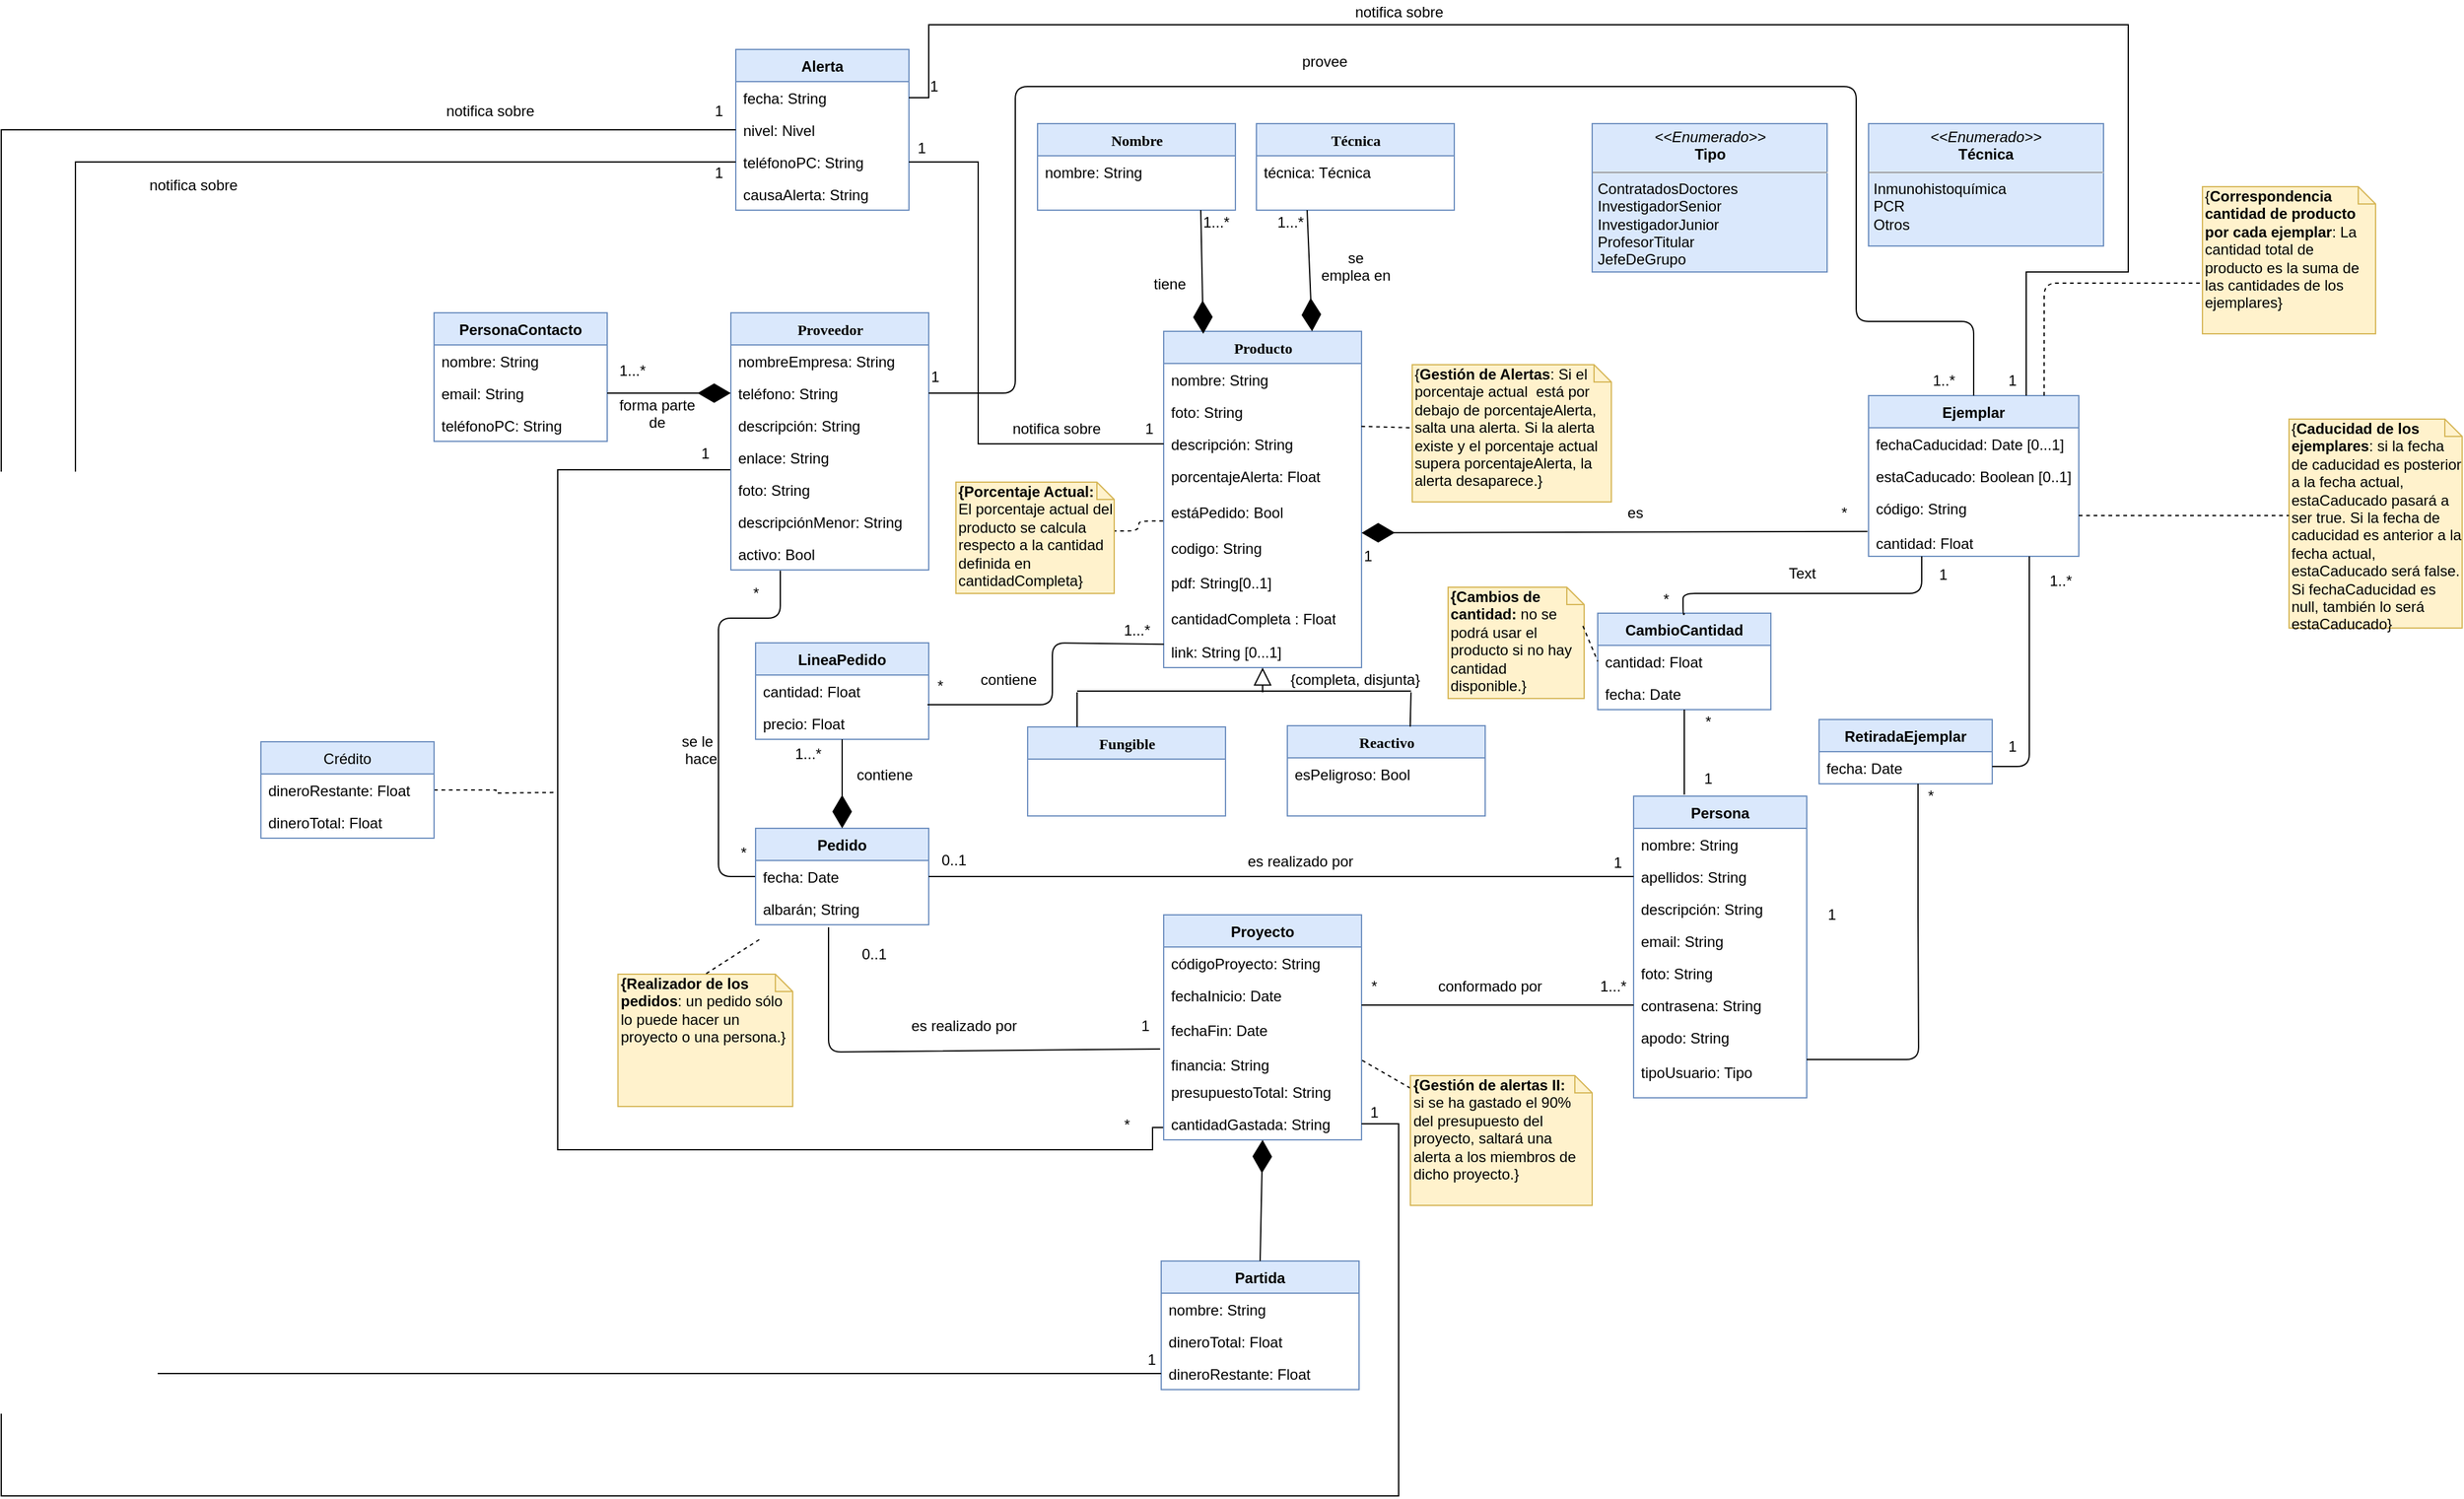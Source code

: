 <mxfile version="13.10.6" type="github">
  <diagram name="Page-1" id="9f46799a-70d6-7492-0946-bef42562c5a5">
    <mxGraphModel dx="1890" dy="1340" grid="1" gridSize="10" guides="1" tooltips="1" connect="1" arrows="1" fold="1" page="1" pageScale="1" pageWidth="1100" pageHeight="850" background="#ffffff" math="0" shadow="0">
      <root>
        <mxCell id="0" />
        <mxCell id="1" parent="0" />
        <mxCell id="BTJe7CmG84SI5QXbbMkq-13" style="edgeStyle=orthogonalEdgeStyle;rounded=0;orthogonalLoop=1;jettySize=auto;html=1;endArrow=none;endFill=0;" parent="1" source="78961159f06e98e8-17" edge="1">
          <mxGeometry relative="1" as="geometry">
            <mxPoint x="440" y="742" as="targetPoint" />
            <Array as="points">
              <mxPoint x="100" y="210" />
              <mxPoint x="-50" y="210" />
              <mxPoint x="-50" y="760" />
              <mxPoint x="431" y="760" />
              <mxPoint x="431" y="742" />
            </Array>
          </mxGeometry>
        </mxCell>
        <mxCell id="78961159f06e98e8-17" value="Proveedor" style="swimlane;html=1;fontStyle=1;align=center;verticalAlign=top;childLayout=stackLayout;horizontal=1;startSize=26;horizontalStack=0;resizeParent=1;resizeLast=0;collapsible=1;marginBottom=0;swimlaneFillColor=#ffffff;rounded=0;shadow=0;comic=0;labelBackgroundColor=none;strokeWidth=1;fillColor=#dae8fc;fontFamily=Verdana;fontSize=12;strokeColor=#6c8ebf;" parent="1" vertex="1">
          <mxGeometry x="90" y="83" width="160" height="208" as="geometry" />
        </mxCell>
        <mxCell id="78961159f06e98e8-23" value="nombreEmpresa: String" style="text;html=1;strokeColor=none;fillColor=none;align=left;verticalAlign=top;spacingLeft=4;spacingRight=4;whiteSpace=wrap;overflow=hidden;rotatable=0;points=[[0,0.5],[1,0.5]];portConstraint=eastwest;" parent="78961159f06e98e8-17" vertex="1">
          <mxGeometry y="26" width="160" height="26" as="geometry" />
        </mxCell>
        <mxCell id="78961159f06e98e8-25" value="teléfono: String" style="text;html=1;strokeColor=none;fillColor=none;align=left;verticalAlign=top;spacingLeft=4;spacingRight=4;whiteSpace=wrap;overflow=hidden;rotatable=0;points=[[0,0.5],[1,0.5]];portConstraint=eastwest;" parent="78961159f06e98e8-17" vertex="1">
          <mxGeometry y="52" width="160" height="26" as="geometry" />
        </mxCell>
        <mxCell id="r7NSo660DWYYpWv_fhQG-6" value="" style="endArrow=none;html=1;exitX=0;exitY=0.5;exitDx=0;exitDy=0;" parent="78961159f06e98e8-17" source="voBgQ674vo8iccF6pzB_-29" edge="1">
          <mxGeometry width="50" height="50" relative="1" as="geometry">
            <mxPoint x="-10" y="157" as="sourcePoint" />
            <mxPoint x="40" y="227" as="targetPoint" />
            <Array as="points">
              <mxPoint x="-10" y="456" />
              <mxPoint x="-10" y="247" />
              <mxPoint x="40" y="247" />
              <mxPoint x="40" y="217" />
              <mxPoint x="40" y="207" />
            </Array>
          </mxGeometry>
        </mxCell>
        <mxCell id="jdEmFye44WTgldqVBubo-17" value="descripción: String" style="text;html=1;strokeColor=none;fillColor=none;align=left;verticalAlign=top;spacingLeft=4;spacingRight=4;whiteSpace=wrap;overflow=hidden;rotatable=0;points=[[0,0.5],[1,0.5]];portConstraint=eastwest;" parent="78961159f06e98e8-17" vertex="1">
          <mxGeometry y="78" width="160" height="26" as="geometry" />
        </mxCell>
        <mxCell id="jdEmFye44WTgldqVBubo-20" value="enlace: String" style="text;html=1;strokeColor=none;fillColor=none;align=left;verticalAlign=top;spacingLeft=4;spacingRight=4;whiteSpace=wrap;overflow=hidden;rotatable=0;points=[[0,0.5],[1,0.5]];portConstraint=eastwest;" parent="78961159f06e98e8-17" vertex="1">
          <mxGeometry y="104" width="160" height="26" as="geometry" />
        </mxCell>
        <mxCell id="jdEmFye44WTgldqVBubo-21" value="foto: String" style="text;html=1;strokeColor=none;fillColor=none;align=left;verticalAlign=top;spacingLeft=4;spacingRight=4;whiteSpace=wrap;overflow=hidden;rotatable=0;points=[[0,0.5],[1,0.5]];portConstraint=eastwest;" parent="78961159f06e98e8-17" vertex="1">
          <mxGeometry y="130" width="160" height="26" as="geometry" />
        </mxCell>
        <mxCell id="jdEmFye44WTgldqVBubo-22" value="descripciónMenor: String" style="text;html=1;strokeColor=none;fillColor=none;align=left;verticalAlign=top;spacingLeft=4;spacingRight=4;whiteSpace=wrap;overflow=hidden;rotatable=0;points=[[0,0.5],[1,0.5]];portConstraint=eastwest;" parent="78961159f06e98e8-17" vertex="1">
          <mxGeometry y="156" width="160" height="26" as="geometry" />
        </mxCell>
        <mxCell id="jdEmFye44WTgldqVBubo-19" value="activo: Bool" style="text;html=1;strokeColor=none;fillColor=none;align=left;verticalAlign=top;spacingLeft=4;spacingRight=4;whiteSpace=wrap;overflow=hidden;rotatable=0;points=[[0,0.5],[1,0.5]];portConstraint=eastwest;" parent="78961159f06e98e8-17" vertex="1">
          <mxGeometry y="182" width="160" height="26" as="geometry" />
        </mxCell>
        <mxCell id="78961159f06e98e8-30" value="Producto" style="swimlane;html=1;fontStyle=1;align=center;verticalAlign=top;childLayout=stackLayout;horizontal=1;startSize=26;horizontalStack=0;resizeParent=1;resizeLast=0;collapsible=1;marginBottom=0;swimlaneFillColor=#ffffff;rounded=0;shadow=0;comic=0;labelBackgroundColor=none;strokeWidth=1;fillColor=#dae8fc;fontFamily=Verdana;fontSize=12;strokeColor=#6c8ebf;" parent="1" vertex="1">
          <mxGeometry x="440" y="98" width="160" height="272" as="geometry" />
        </mxCell>
        <mxCell id="jdEmFye44WTgldqVBubo-9" value="nombre: String" style="text;html=1;strokeColor=none;fillColor=none;align=left;verticalAlign=top;spacingLeft=4;spacingRight=4;whiteSpace=wrap;overflow=hidden;rotatable=0;points=[[0,0.5],[1,0.5]];portConstraint=eastwest;" parent="78961159f06e98e8-30" vertex="1">
          <mxGeometry y="26" width="160" height="26" as="geometry" />
        </mxCell>
        <mxCell id="78961159f06e98e8-31" value="foto: String" style="text;html=1;strokeColor=none;fillColor=none;align=left;verticalAlign=top;spacingLeft=4;spacingRight=4;whiteSpace=wrap;overflow=hidden;rotatable=0;points=[[0,0.5],[1,0.5]];portConstraint=eastwest;" parent="78961159f06e98e8-30" vertex="1">
          <mxGeometry y="52" width="160" height="26" as="geometry" />
        </mxCell>
        <mxCell id="1e00YGgt8PNQMWwKamDE-57" value="" style="endArrow=none;dashed=1;html=1;exitX=0.999;exitY=-0.044;exitDx=0;exitDy=0;exitPerimeter=0;" parent="78961159f06e98e8-30" source="jdEmFye44WTgldqVBubo-10" edge="1">
          <mxGeometry width="50" height="50" relative="1" as="geometry">
            <mxPoint x="150" y="128" as="sourcePoint" />
            <mxPoint x="200" y="78" as="targetPoint" />
          </mxGeometry>
        </mxCell>
        <mxCell id="jdEmFye44WTgldqVBubo-10" value="descripción: String&lt;br&gt;" style="text;html=1;strokeColor=none;fillColor=none;align=left;verticalAlign=top;spacingLeft=4;spacingRight=4;whiteSpace=wrap;overflow=hidden;rotatable=0;points=[[0,0.5],[1,0.5]];portConstraint=eastwest;" parent="78961159f06e98e8-30" vertex="1">
          <mxGeometry y="78" width="160" height="26" as="geometry" />
        </mxCell>
        <mxCell id="78961159f06e98e8-33" value="porcentajeAlerta: Float&lt;br&gt;&lt;br&gt;estáPedido: Bool&lt;br&gt;&lt;br&gt;codigo: String&lt;br&gt;&lt;br&gt;pdf: String[0..1]&lt;br&gt;&lt;br&gt;cantidadCompleta : Float" style="text;html=1;strokeColor=none;fillColor=none;align=left;verticalAlign=top;spacingLeft=4;spacingRight=4;whiteSpace=wrap;overflow=hidden;rotatable=0;points=[[0,0.5],[1,0.5]];portConstraint=eastwest;" parent="78961159f06e98e8-30" vertex="1">
          <mxGeometry y="104" width="160" height="142" as="geometry" />
        </mxCell>
        <mxCell id="jdEmFye44WTgldqVBubo-11" value="link: String [0...1]" style="text;html=1;strokeColor=none;fillColor=none;align=left;verticalAlign=top;spacingLeft=4;spacingRight=4;whiteSpace=wrap;overflow=hidden;rotatable=0;points=[[0,0.5],[1,0.5]];portConstraint=eastwest;" parent="78961159f06e98e8-30" vertex="1">
          <mxGeometry y="246" width="160" height="26" as="geometry" />
        </mxCell>
        <mxCell id="78961159f06e98e8-95" value="Nombre" style="swimlane;html=1;fontStyle=1;align=center;verticalAlign=top;childLayout=stackLayout;horizontal=1;startSize=26;horizontalStack=0;resizeParent=1;resizeLast=0;collapsible=1;marginBottom=0;swimlaneFillColor=#ffffff;rounded=0;shadow=0;comic=0;labelBackgroundColor=none;strokeWidth=1;fillColor=#dae8fc;fontFamily=Verdana;fontSize=12;strokeColor=#6c8ebf;" parent="1" vertex="1">
          <mxGeometry x="338" y="-70" width="160" height="70" as="geometry" />
        </mxCell>
        <mxCell id="78961159f06e98e8-96" value="nombre: String" style="text;html=1;strokeColor=none;fillColor=none;align=left;verticalAlign=top;spacingLeft=4;spacingRight=4;whiteSpace=wrap;overflow=hidden;rotatable=0;points=[[0,0.5],[1,0.5]];portConstraint=eastwest;" parent="78961159f06e98e8-95" vertex="1">
          <mxGeometry y="26" width="160" height="26" as="geometry" />
        </mxCell>
        <mxCell id="voBgQ674vo8iccF6pzB_-3" value="Técnica" style="swimlane;html=1;fontStyle=1;align=center;verticalAlign=top;childLayout=stackLayout;horizontal=1;startSize=26;horizontalStack=0;resizeParent=1;resizeLast=0;collapsible=1;marginBottom=0;swimlaneFillColor=#ffffff;rounded=0;shadow=0;comic=0;labelBackgroundColor=none;strokeWidth=1;fillColor=#dae8fc;fontFamily=Verdana;fontSize=12;strokeColor=#6c8ebf;" parent="1" vertex="1">
          <mxGeometry x="515" y="-70" width="160" height="70" as="geometry" />
        </mxCell>
        <mxCell id="voBgQ674vo8iccF6pzB_-4" value="técnica: Técnica" style="text;html=1;strokeColor=none;fillColor=none;align=left;verticalAlign=top;spacingLeft=4;spacingRight=4;whiteSpace=wrap;overflow=hidden;rotatable=0;points=[[0,0.5],[1,0.5]];portConstraint=eastwest;" parent="voBgQ674vo8iccF6pzB_-3" vertex="1">
          <mxGeometry y="26" width="160" height="26" as="geometry" />
        </mxCell>
        <mxCell id="voBgQ674vo8iccF6pzB_-9" value="Fungible" style="swimlane;html=1;fontStyle=1;align=center;verticalAlign=top;childLayout=stackLayout;horizontal=1;startSize=26;horizontalStack=0;resizeParent=1;resizeLast=0;collapsible=1;marginBottom=0;swimlaneFillColor=#ffffff;rounded=0;shadow=0;comic=0;labelBackgroundColor=none;strokeWidth=1;fillColor=#dae8fc;fontFamily=Verdana;fontSize=12;strokeColor=#6c8ebf;" parent="1" vertex="1">
          <mxGeometry x="330" y="418" width="160" height="72" as="geometry" />
        </mxCell>
        <mxCell id="voBgQ674vo8iccF6pzB_-14" value="Reactivo" style="swimlane;html=1;fontStyle=1;align=center;verticalAlign=top;childLayout=stackLayout;horizontal=1;startSize=26;horizontalStack=0;resizeParent=1;resizeLast=0;collapsible=1;marginBottom=0;swimlaneFillColor=#ffffff;rounded=0;shadow=0;comic=0;labelBackgroundColor=none;strokeWidth=1;fillColor=#dae8fc;fontFamily=Verdana;fontSize=12;strokeColor=#6c8ebf;" parent="1" vertex="1">
          <mxGeometry x="540" y="417" width="160" height="73" as="geometry" />
        </mxCell>
        <mxCell id="voBgQ674vo8iccF6pzB_-15" value="esPeligroso: Bool" style="text;html=1;strokeColor=none;fillColor=none;align=left;verticalAlign=top;spacingLeft=4;spacingRight=4;whiteSpace=wrap;overflow=hidden;rotatable=0;points=[[0,0.5],[1,0.5]];portConstraint=eastwest;" parent="voBgQ674vo8iccF6pzB_-14" vertex="1">
          <mxGeometry y="26" width="160" height="26" as="geometry" />
        </mxCell>
        <mxCell id="voBgQ674vo8iccF6pzB_-25" value="{completa, disjunta}" style="text;html=1;strokeColor=none;fillColor=none;align=center;verticalAlign=middle;whiteSpace=wrap;rounded=0;" parent="1" vertex="1">
          <mxGeometry x="540" y="370" width="110" height="20" as="geometry" />
        </mxCell>
        <mxCell id="voBgQ674vo8iccF6pzB_-28" value="Pedido" style="swimlane;fontStyle=1;childLayout=stackLayout;horizontal=1;startSize=26;fillColor=#dae8fc;horizontalStack=0;resizeParent=1;resizeParentMax=0;resizeLast=0;collapsible=1;marginBottom=0;strokeColor=#6c8ebf;" parent="1" vertex="1">
          <mxGeometry x="110" y="500" width="140" height="78" as="geometry" />
        </mxCell>
        <mxCell id="voBgQ674vo8iccF6pzB_-29" value="fecha: Date" style="text;align=left;verticalAlign=top;spacingLeft=4;spacingRight=4;overflow=hidden;rotatable=0;points=[[0,0.5],[1,0.5]];portConstraint=eastwest;" parent="voBgQ674vo8iccF6pzB_-28" vertex="1">
          <mxGeometry y="26" width="140" height="26" as="geometry" />
        </mxCell>
        <mxCell id="BTJe7CmG84SI5QXbbMkq-24" value="albarán; String" style="text;strokeColor=none;fillColor=none;align=left;verticalAlign=top;spacingLeft=4;spacingRight=4;overflow=hidden;rotatable=0;points=[[0,0.5],[1,0.5]];portConstraint=eastwest;" parent="voBgQ674vo8iccF6pzB_-28" vertex="1">
          <mxGeometry y="52" width="140" height="26" as="geometry" />
        </mxCell>
        <mxCell id="voBgQ674vo8iccF6pzB_-35" value="Proyecto" style="swimlane;fontStyle=1;childLayout=stackLayout;horizontal=1;startSize=26;fillColor=#dae8fc;horizontalStack=0;resizeParent=1;resizeParentMax=0;resizeLast=0;collapsible=1;marginBottom=0;strokeColor=#6c8ebf;" parent="1" vertex="1">
          <mxGeometry x="440" y="570" width="160" height="182" as="geometry">
            <mxRectangle x="440" y="570" width="80" height="26" as="alternateBounds" />
          </mxGeometry>
        </mxCell>
        <mxCell id="voBgQ674vo8iccF6pzB_-36" value="códigoProyecto: String" style="text;align=left;verticalAlign=top;spacingLeft=4;spacingRight=4;overflow=hidden;rotatable=0;points=[[0,0.5],[1,0.5]];portConstraint=eastwest;" parent="voBgQ674vo8iccF6pzB_-35" vertex="1">
          <mxGeometry y="26" width="160" height="26" as="geometry" />
        </mxCell>
        <mxCell id="voBgQ674vo8iccF6pzB_-96" value="fechaInicio: Date&#xa;&#xa;fechaFin: Date&#xa;&#xa;financia: String" style="text;strokeColor=none;fillColor=none;align=left;verticalAlign=top;spacingLeft=4;spacingRight=4;overflow=hidden;rotatable=0;points=[[0,0.5],[1,0.5]];portConstraint=eastwest;" parent="voBgQ674vo8iccF6pzB_-35" vertex="1">
          <mxGeometry y="52" width="160" height="78" as="geometry" />
        </mxCell>
        <mxCell id="jdEmFye44WTgldqVBubo-6" value="presupuestoTotal: String" style="text;align=left;verticalAlign=top;spacingLeft=4;spacingRight=4;overflow=hidden;rotatable=0;points=[[0,0.5],[1,0.5]];portConstraint=eastwest;" parent="voBgQ674vo8iccF6pzB_-35" vertex="1">
          <mxGeometry y="130" width="160" height="26" as="geometry" />
        </mxCell>
        <mxCell id="jdEmFye44WTgldqVBubo-8" value="cantidadGastada: String" style="text;align=left;verticalAlign=top;spacingLeft=4;spacingRight=4;overflow=hidden;rotatable=0;points=[[0,0.5],[1,0.5]];portConstraint=eastwest;" parent="voBgQ674vo8iccF6pzB_-35" vertex="1">
          <mxGeometry y="156" width="160" height="26" as="geometry" />
        </mxCell>
        <mxCell id="voBgQ674vo8iccF6pzB_-42" value="LineaPedido" style="swimlane;fontStyle=1;childLayout=stackLayout;horizontal=1;startSize=26;fillColor=#dae8fc;horizontalStack=0;resizeParent=1;resizeParentMax=0;resizeLast=0;collapsible=1;marginBottom=0;strokeColor=#6c8ebf;" parent="1" vertex="1">
          <mxGeometry x="110" y="350" width="140" height="78" as="geometry" />
        </mxCell>
        <mxCell id="voBgQ674vo8iccF6pzB_-43" value="cantidad: Float" style="text;align=left;verticalAlign=top;spacingLeft=4;spacingRight=4;overflow=hidden;rotatable=0;points=[[0,0.5],[1,0.5]];portConstraint=eastwest;" parent="voBgQ674vo8iccF6pzB_-42" vertex="1">
          <mxGeometry y="26" width="140" height="26" as="geometry" />
        </mxCell>
        <mxCell id="voBgQ674vo8iccF6pzB_-44" value="precio: Float" style="text;strokeColor=none;fillColor=none;align=left;verticalAlign=top;spacingLeft=4;spacingRight=4;overflow=hidden;rotatable=0;points=[[0,0.5],[1,0.5]];portConstraint=eastwest;" parent="voBgQ674vo8iccF6pzB_-42" vertex="1">
          <mxGeometry y="52" width="140" height="26" as="geometry" />
        </mxCell>
        <mxCell id="voBgQ674vo8iccF6pzB_-55" value="Persona" style="swimlane;fontStyle=1;childLayout=stackLayout;horizontal=1;startSize=26;fillColor=#dae8fc;horizontalStack=0;resizeParent=1;resizeParentMax=0;resizeLast=0;collapsible=1;marginBottom=0;strokeColor=#6c8ebf;" parent="1" vertex="1">
          <mxGeometry x="820" y="474" width="140" height="244" as="geometry" />
        </mxCell>
        <mxCell id="voBgQ674vo8iccF6pzB_-56" value="nombre: String" style="text;strokeColor=none;fillColor=none;align=left;verticalAlign=top;spacingLeft=4;spacingRight=4;overflow=hidden;rotatable=0;points=[[0,0.5],[1,0.5]];portConstraint=eastwest;" parent="voBgQ674vo8iccF6pzB_-55" vertex="1">
          <mxGeometry y="26" width="140" height="26" as="geometry" />
        </mxCell>
        <mxCell id="voBgQ674vo8iccF6pzB_-57" value="apellidos: String" style="text;strokeColor=none;fillColor=none;align=left;verticalAlign=top;spacingLeft=4;spacingRight=4;overflow=hidden;rotatable=0;points=[[0,0.5],[1,0.5]];portConstraint=eastwest;" parent="voBgQ674vo8iccF6pzB_-55" vertex="1">
          <mxGeometry y="52" width="140" height="26" as="geometry" />
        </mxCell>
        <mxCell id="jdEmFye44WTgldqVBubo-1" value="descripción: String" style="text;strokeColor=none;fillColor=none;align=left;verticalAlign=top;spacingLeft=4;spacingRight=4;overflow=hidden;rotatable=0;points=[[0,0.5],[1,0.5]];portConstraint=eastwest;" parent="voBgQ674vo8iccF6pzB_-55" vertex="1">
          <mxGeometry y="78" width="140" height="26" as="geometry" />
        </mxCell>
        <mxCell id="jdEmFye44WTgldqVBubo-2" value="email: String" style="text;strokeColor=none;fillColor=none;align=left;verticalAlign=top;spacingLeft=4;spacingRight=4;overflow=hidden;rotatable=0;points=[[0,0.5],[1,0.5]];portConstraint=eastwest;" parent="voBgQ674vo8iccF6pzB_-55" vertex="1">
          <mxGeometry y="104" width="140" height="26" as="geometry" />
        </mxCell>
        <mxCell id="jdEmFye44WTgldqVBubo-3" value="foto: String" style="text;strokeColor=none;fillColor=none;align=left;verticalAlign=top;spacingLeft=4;spacingRight=4;overflow=hidden;rotatable=0;points=[[0,0.5],[1,0.5]];portConstraint=eastwest;" parent="voBgQ674vo8iccF6pzB_-55" vertex="1">
          <mxGeometry y="130" width="140" height="26" as="geometry" />
        </mxCell>
        <mxCell id="jdEmFye44WTgldqVBubo-5" value="contrasena: String" style="text;strokeColor=none;fillColor=none;align=left;verticalAlign=top;spacingLeft=4;spacingRight=4;overflow=hidden;rotatable=0;points=[[0,0.5],[1,0.5]];portConstraint=eastwest;" parent="voBgQ674vo8iccF6pzB_-55" vertex="1">
          <mxGeometry y="156" width="140" height="26" as="geometry" />
        </mxCell>
        <mxCell id="voBgQ674vo8iccF6pzB_-58" value="apodo: String&#xa;&#xa;tipoUsuario: Tipo" style="text;strokeColor=none;fillColor=none;align=left;verticalAlign=top;spacingLeft=4;spacingRight=4;overflow=hidden;rotatable=0;points=[[0,0.5],[1,0.5]];portConstraint=eastwest;" parent="voBgQ674vo8iccF6pzB_-55" vertex="1">
          <mxGeometry y="182" width="140" height="62" as="geometry" />
        </mxCell>
        <mxCell id="voBgQ674vo8iccF6pzB_-69" value="" style="endArrow=none;html=1;edgeStyle=orthogonalEdgeStyle;exitX=1;exitY=0.5;exitDx=0;exitDy=0;entryX=0;entryY=0.5;entryDx=0;entryDy=0;" parent="1" source="voBgQ674vo8iccF6pzB_-29" target="voBgQ674vo8iccF6pzB_-57" edge="1">
          <mxGeometry relative="1" as="geometry">
            <mxPoint x="260" y="540" as="sourcePoint" />
            <mxPoint x="420" y="540" as="targetPoint" />
          </mxGeometry>
        </mxCell>
        <mxCell id="voBgQ674vo8iccF6pzB_-76" value="CambioCantidad" style="swimlane;fontStyle=1;childLayout=stackLayout;horizontal=1;startSize=26;fillColor=#dae8fc;horizontalStack=0;resizeParent=1;resizeParentMax=0;resizeLast=0;collapsible=1;marginBottom=0;strokeColor=#6c8ebf;" parent="1" vertex="1">
          <mxGeometry x="791" y="326" width="140" height="78" as="geometry" />
        </mxCell>
        <mxCell id="voBgQ674vo8iccF6pzB_-78" value="cantidad: Float" style="text;strokeColor=none;fillColor=none;align=left;verticalAlign=top;spacingLeft=4;spacingRight=4;overflow=hidden;rotatable=0;points=[[0,0.5],[1,0.5]];portConstraint=eastwest;" parent="voBgQ674vo8iccF6pzB_-76" vertex="1">
          <mxGeometry y="26" width="140" height="26" as="geometry" />
        </mxCell>
        <mxCell id="voBgQ674vo8iccF6pzB_-77" value="fecha: Date" style="text;strokeColor=none;fillColor=none;align=left;verticalAlign=top;spacingLeft=4;spacingRight=4;overflow=hidden;rotatable=0;points=[[0,0.5],[1,0.5]];portConstraint=eastwest;" parent="voBgQ674vo8iccF6pzB_-76" vertex="1">
          <mxGeometry y="52" width="140" height="26" as="geometry" />
        </mxCell>
        <mxCell id="voBgQ674vo8iccF6pzB_-86" value="&lt;p style=&quot;margin: 0px ; margin-top: 4px ; text-align: center&quot;&gt;&lt;i&gt;&amp;lt;&amp;lt;Enumerado&amp;gt;&amp;gt;&lt;/i&gt;&lt;br&gt;&lt;b&gt;Tipo&lt;/b&gt;&lt;/p&gt;&lt;hr size=&quot;1&quot;&gt;&lt;p style=&quot;margin: 0px ; margin-left: 4px&quot;&gt;ContratadosDoctores&lt;/p&gt;&lt;p style=&quot;margin: 0px ; margin-left: 4px&quot;&gt;InvestigadorSenior&lt;/p&gt;&lt;p style=&quot;margin: 0px ; margin-left: 4px&quot;&gt;InvestigadorJunior&lt;/p&gt;&lt;p style=&quot;margin: 0px ; margin-left: 4px&quot;&gt;ProfesorTitular&lt;/p&gt;&lt;p style=&quot;margin: 0px ; margin-left: 4px&quot;&gt;JefeDeGrupo&lt;/p&gt;" style="verticalAlign=top;align=left;overflow=fill;fontSize=12;fontFamily=Helvetica;html=1;fillColor=#dae8fc;strokeColor=#6c8ebf;" parent="1" vertex="1">
          <mxGeometry x="786.5" y="-70" width="190" height="120" as="geometry" />
        </mxCell>
        <mxCell id="voBgQ674vo8iccF6pzB_-87" value="contiene" style="text;html=1;resizable=0;points=[];autosize=1;align=left;verticalAlign=top;spacingTop=-4;" parent="1" vertex="1">
          <mxGeometry x="290" y="370" width="60" height="20" as="geometry" />
        </mxCell>
        <mxCell id="voBgQ674vo8iccF6pzB_-90" value="1...*" style="text;html=1;resizable=0;points=[];autosize=1;align=left;verticalAlign=top;spacingTop=-4;" parent="1" vertex="1">
          <mxGeometry x="140" y="430" width="40" height="20" as="geometry" />
        </mxCell>
        <mxCell id="voBgQ674vo8iccF6pzB_-92" value="contiene" style="text;html=1;resizable=0;points=[];autosize=1;align=center;verticalAlign=top;spacingTop=-4;" parent="1" vertex="1">
          <mxGeometry x="184" y="447" width="60" height="20" as="geometry" />
        </mxCell>
        <mxCell id="voBgQ674vo8iccF6pzB_-94" value="0..1" style="text;html=1;resizable=0;points=[];autosize=1;align=left;verticalAlign=top;spacingTop=-4;" parent="1" vertex="1">
          <mxGeometry x="194" y="592" width="40" height="20" as="geometry" />
        </mxCell>
        <mxCell id="voBgQ674vo8iccF6pzB_-95" value="1" style="text;html=1;resizable=0;points=[];autosize=1;align=left;verticalAlign=top;spacingTop=-4;" parent="1" vertex="1">
          <mxGeometry x="420" y="650" width="20" height="20" as="geometry" />
        </mxCell>
        <mxCell id="voBgQ674vo8iccF6pzB_-97" value="es realizado por" style="text;html=1;resizable=0;points=[];autosize=1;align=left;verticalAlign=top;spacingTop=-4;" parent="1" vertex="1">
          <mxGeometry x="234" y="650" width="100" height="20" as="geometry" />
        </mxCell>
        <mxCell id="voBgQ674vo8iccF6pzB_-99" value="1...*" style="text;html=1;resizable=0;points=[];autosize=1;align=left;verticalAlign=top;spacingTop=-4;" parent="1" vertex="1">
          <mxGeometry x="791" y="618" width="40" height="20" as="geometry" />
        </mxCell>
        <mxCell id="voBgQ674vo8iccF6pzB_-100" value="conformado por" style="text;html=1;resizable=0;points=[];autosize=1;align=left;verticalAlign=top;spacingTop=-4;" parent="1" vertex="1">
          <mxGeometry x="660" y="618" width="100" height="20" as="geometry" />
        </mxCell>
        <mxCell id="voBgQ674vo8iccF6pzB_-101" value="es realizado por" style="text;html=1;resizable=0;points=[];autosize=1;align=left;verticalAlign=top;spacingTop=-4;" parent="1" vertex="1">
          <mxGeometry x="506" y="517" width="100" height="20" as="geometry" />
        </mxCell>
        <mxCell id="voBgQ674vo8iccF6pzB_-103" value="1" style="text;html=1;resizable=0;points=[];autosize=1;align=left;verticalAlign=top;spacingTop=-4;" parent="1" vertex="1">
          <mxGeometry x="802" y="518" width="20" height="20" as="geometry" />
        </mxCell>
        <mxCell id="voBgQ674vo8iccF6pzB_-112" value="se le&amp;nbsp;&lt;br&gt;hace" style="text;html=1;resizable=0;points=[];autosize=1;align=right;verticalAlign=top;spacingTop=-4;" parent="1" vertex="1">
          <mxGeometry x="40" y="420" width="40" height="30" as="geometry" />
        </mxCell>
        <mxCell id="voBgQ674vo8iccF6pzB_-2" value="" style="endArrow=diamondThin;endFill=1;endSize=24;html=1;" parent="1" edge="1">
          <mxGeometry width="160" relative="1" as="geometry">
            <mxPoint x="470" as="sourcePoint" />
            <mxPoint x="472" y="100" as="targetPoint" />
          </mxGeometry>
        </mxCell>
        <mxCell id="1e00YGgt8PNQMWwKamDE-28" value="" style="endArrow=none;html=1;" parent="1" edge="1">
          <mxGeometry width="50" height="50" relative="1" as="geometry">
            <mxPoint x="370" y="389" as="sourcePoint" />
            <mxPoint x="640" y="389" as="targetPoint" />
          </mxGeometry>
        </mxCell>
        <mxCell id="1e00YGgt8PNQMWwKamDE-29" value="" style="endArrow=none;html=1;exitX=0.25;exitY=0;exitDx=0;exitDy=0;" parent="1" source="voBgQ674vo8iccF6pzB_-9" edge="1">
          <mxGeometry width="50" height="50" relative="1" as="geometry">
            <mxPoint x="50" y="730" as="sourcePoint" />
            <mxPoint x="370" y="390" as="targetPoint" />
          </mxGeometry>
        </mxCell>
        <mxCell id="1e00YGgt8PNQMWwKamDE-30" value="" style="endArrow=none;html=1;exitX=0.621;exitY=0.01;exitDx=0;exitDy=0;exitPerimeter=0;" parent="1" source="voBgQ674vo8iccF6pzB_-14" edge="1">
          <mxGeometry width="50" height="50" relative="1" as="geometry">
            <mxPoint x="50" y="730" as="sourcePoint" />
            <mxPoint x="640" y="390" as="targetPoint" />
          </mxGeometry>
        </mxCell>
        <mxCell id="1e00YGgt8PNQMWwKamDE-33" value="" style="endArrow=block;endFill=0;endSize=12;html=1;entryX=0.5;entryY=1;entryDx=0;entryDy=0;" parent="1" target="78961159f06e98e8-30" edge="1">
          <mxGeometry width="160" relative="1" as="geometry">
            <mxPoint x="520" y="390" as="sourcePoint" />
            <mxPoint x="520" y="340" as="targetPoint" />
          </mxGeometry>
        </mxCell>
        <mxCell id="1e00YGgt8PNQMWwKamDE-42" value="1" style="text;html=1;resizable=0;points=[];autosize=1;align=left;verticalAlign=top;spacingTop=-4;" parent="1" vertex="1">
          <mxGeometry x="250" y="125" width="20" height="20" as="geometry" />
        </mxCell>
        <mxCell id="1e00YGgt8PNQMWwKamDE-43" value="1..*" style="text;html=1;resizable=0;points=[];autosize=1;align=left;verticalAlign=top;spacingTop=-4;" parent="1" vertex="1">
          <mxGeometry x="1060" y="128" width="30" height="20" as="geometry" />
        </mxCell>
        <mxCell id="1e00YGgt8PNQMWwKamDE-44" value="1...*" style="text;html=1;resizable=0;points=[];autosize=1;align=left;verticalAlign=top;spacingTop=-4;" parent="1" vertex="1">
          <mxGeometry x="470" width="40" height="20" as="geometry" />
        </mxCell>
        <mxCell id="1e00YGgt8PNQMWwKamDE-45" value="1...*" style="text;html=1;resizable=0;points=[];autosize=1;align=left;verticalAlign=top;spacingTop=-4;" parent="1" vertex="1">
          <mxGeometry x="530" width="40" height="20" as="geometry" />
        </mxCell>
        <mxCell id="1e00YGgt8PNQMWwKamDE-51" value="*" style="text;html=1;resizable=0;points=[];autosize=1;align=left;verticalAlign=top;spacingTop=-4;" parent="1" vertex="1">
          <mxGeometry x="605.5" y="618" width="20" height="20" as="geometry" />
        </mxCell>
        <mxCell id="1e00YGgt8PNQMWwKamDE-54" value="{&lt;b&gt;Gestión de Alertas&lt;/b&gt;: Si el porcentaje actual&amp;nbsp; está por debajo de porcentajeAlerta,&lt;br&gt;salta una alerta. Si la alerta existe y el porcentaje actual supera porcentajeAlerta, la alerta desaparece.}" style="shape=note;whiteSpace=wrap;html=1;size=14;verticalAlign=top;align=left;spacingTop=-6;fillColor=#fff2cc;strokeColor=#d6b656;" parent="1" vertex="1">
          <mxGeometry x="641" y="125" width="161" height="111" as="geometry" />
        </mxCell>
        <mxCell id="7m6GhfZLnC2BH059D2C5-1" value="" style="endArrow=none;dashed=1;html=1;entryX=0.996;entryY=0.834;entryDx=0;entryDy=0;entryPerimeter=0;" parent="1" source="7m6GhfZLnC2BH059D2C5-2" target="voBgQ674vo8iccF6pzB_-96" edge="1">
          <mxGeometry width="50" height="50" relative="1" as="geometry">
            <mxPoint x="700" y="750" as="sourcePoint" />
            <mxPoint x="100" y="770" as="targetPoint" />
          </mxGeometry>
        </mxCell>
        <mxCell id="7m6GhfZLnC2BH059D2C5-2" value="&lt;b&gt;{Gestión de alertas II:&lt;/b&gt;&lt;br&gt;si se ha gastado el 90% del presupuesto del proyecto, saltará una alerta a los miembros de dicho proyecto.}" style="shape=note;whiteSpace=wrap;html=1;size=14;verticalAlign=top;align=left;spacingTop=-6;fillColor=#fff2cc;strokeColor=#d6b656;" parent="1" vertex="1">
          <mxGeometry x="639.5" y="700" width="147" height="105" as="geometry" />
        </mxCell>
        <mxCell id="7m6GhfZLnC2BH059D2C5-3" value="provee" style="text;html=1;resizable=0;points=[];autosize=1;align=left;verticalAlign=top;spacingTop=-4;" parent="1" vertex="1">
          <mxGeometry x="550" y="-130" width="50" height="20" as="geometry" />
        </mxCell>
        <mxCell id="TKS6jOvkR8JJ24gRT4EW-1" value="PersonaContacto" style="swimlane;fontStyle=1;childLayout=stackLayout;horizontal=1;startSize=26;fillColor=#dae8fc;horizontalStack=0;resizeParent=1;resizeParentMax=0;resizeLast=0;collapsible=1;marginBottom=0;strokeColor=#6c8ebf;" parent="1" vertex="1">
          <mxGeometry x="-150" y="83.0" width="140" height="104" as="geometry" />
        </mxCell>
        <mxCell id="TKS6jOvkR8JJ24gRT4EW-2" value="nombre: String" style="text;strokeColor=none;fillColor=none;align=left;verticalAlign=top;spacingLeft=4;spacingRight=4;overflow=hidden;rotatable=0;points=[[0,0.5],[1,0.5]];portConstraint=eastwest;" parent="TKS6jOvkR8JJ24gRT4EW-1" vertex="1">
          <mxGeometry y="26" width="140" height="26" as="geometry" />
        </mxCell>
        <mxCell id="TKS6jOvkR8JJ24gRT4EW-3" value="email: String" style="text;strokeColor=none;fillColor=none;align=left;verticalAlign=top;spacingLeft=4;spacingRight=4;overflow=hidden;rotatable=0;points=[[0,0.5],[1,0.5]];portConstraint=eastwest;" parent="TKS6jOvkR8JJ24gRT4EW-1" vertex="1">
          <mxGeometry y="52" width="140" height="26" as="geometry" />
        </mxCell>
        <mxCell id="TKS6jOvkR8JJ24gRT4EW-4" value="teléfonoPC: String" style="text;align=left;verticalAlign=top;spacingLeft=4;spacingRight=4;overflow=hidden;rotatable=0;points=[[0,0.5],[1,0.5]];portConstraint=eastwest;" parent="TKS6jOvkR8JJ24gRT4EW-1" vertex="1">
          <mxGeometry y="78" width="140" height="26" as="geometry" />
        </mxCell>
        <mxCell id="TKS6jOvkR8JJ24gRT4EW-7" value="Ejemplar" style="swimlane;fontStyle=1;childLayout=stackLayout;horizontal=1;startSize=26;fillColor=#dae8fc;horizontalStack=0;resizeParent=1;resizeParentMax=0;resizeLast=0;collapsible=1;marginBottom=0;strokeColor=#6c8ebf;" parent="1" vertex="1">
          <mxGeometry x="1010" y="150" width="170" height="130" as="geometry" />
        </mxCell>
        <mxCell id="TKS6jOvkR8JJ24gRT4EW-9" value="fechaCaducidad: Date [0...1]" style="text;strokeColor=none;fillColor=none;align=left;verticalAlign=top;spacingLeft=4;spacingRight=4;overflow=hidden;rotatable=0;points=[[0,0.5],[1,0.5]];portConstraint=eastwest;" parent="TKS6jOvkR8JJ24gRT4EW-7" vertex="1">
          <mxGeometry y="26" width="170" height="26" as="geometry" />
        </mxCell>
        <mxCell id="TKS6jOvkR8JJ24gRT4EW-10" value="estaCaducado: Boolean [0..1]" style="text;strokeColor=none;fillColor=none;align=left;verticalAlign=top;spacingLeft=4;spacingRight=4;overflow=hidden;rotatable=0;points=[[0,0.5],[1,0.5]];portConstraint=eastwest;" parent="TKS6jOvkR8JJ24gRT4EW-7" vertex="1">
          <mxGeometry y="52" width="170" height="26" as="geometry" />
        </mxCell>
        <mxCell id="TKS6jOvkR8JJ24gRT4EW-8" value="código: String&#xa;&#xa;cantidad: Float" style="text;strokeColor=none;fillColor=none;align=left;verticalAlign=top;spacingLeft=4;spacingRight=4;overflow=hidden;rotatable=0;points=[[0,0.5],[1,0.5]];portConstraint=eastwest;" parent="TKS6jOvkR8JJ24gRT4EW-7" vertex="1">
          <mxGeometry y="78" width="170" height="52" as="geometry" />
        </mxCell>
        <mxCell id="TKS6jOvkR8JJ24gRT4EW-12" value="" style="endArrow=none;html=1;entryX=1.054;entryY=1.059;entryDx=0;entryDy=0;entryPerimeter=0;" parent="1" target="jnYBN90K7hgvhD8I6P24-3" edge="1">
          <mxGeometry width="50" height="50" relative="1" as="geometry">
            <mxPoint x="249" y="400" as="sourcePoint" />
            <mxPoint x="439" y="350" as="targetPoint" />
            <Array as="points">
              <mxPoint x="350" y="400" />
              <mxPoint x="350" y="350" />
            </Array>
          </mxGeometry>
        </mxCell>
        <mxCell id="TKS6jOvkR8JJ24gRT4EW-13" value="" style="endArrow=diamondThin;endFill=1;endSize=24;html=1;" parent="1" source="voBgQ674vo8iccF6pzB_-44" edge="1">
          <mxGeometry width="160" relative="1" as="geometry">
            <mxPoint x="20" y="500" as="sourcePoint" />
            <mxPoint x="180" y="500" as="targetPoint" />
          </mxGeometry>
        </mxCell>
        <mxCell id="TKS6jOvkR8JJ24gRT4EW-17" value="{&lt;b&gt;Caducidad de los ejemplares&lt;/b&gt;: si la fecha de caducidad es posterior a la fecha actual, estaCaducado pasará a ser true. Si la fecha de caducidad es anterior a la fecha actual, estaCaducado será false. Si fechaCaducidad es null, también lo será estaCaducado}" style="shape=note;whiteSpace=wrap;html=1;size=14;verticalAlign=top;align=left;spacingTop=-6;fillColor=#fff2cc;strokeColor=#d6b656;" parent="1" vertex="1">
          <mxGeometry x="1350" y="169" width="140" height="169" as="geometry" />
        </mxCell>
        <mxCell id="TKS6jOvkR8JJ24gRT4EW-22" value="" style="endArrow=none;dashed=1;html=1;" parent="1" edge="1">
          <mxGeometry width="50" height="50" relative="1" as="geometry">
            <mxPoint x="1180" y="247" as="sourcePoint" />
            <mxPoint x="1350" y="247" as="targetPoint" />
          </mxGeometry>
        </mxCell>
        <mxCell id="TKS6jOvkR8JJ24gRT4EW-23" value="&lt;b&gt;{Realizador de los pedidos&lt;/b&gt;: un pedido sólo lo puede hacer un proyecto o una persona.}" style="shape=note;whiteSpace=wrap;html=1;size=14;verticalAlign=top;align=left;spacingTop=-6;fillColor=#fff2cc;strokeColor=#d6b656;" parent="1" vertex="1">
          <mxGeometry x="-1.29" y="618" width="141.29" height="107" as="geometry" />
        </mxCell>
        <mxCell id="TKS6jOvkR8JJ24gRT4EW-24" value="" style="endArrow=none;dashed=1;html=1;entryX=0.5;entryY=0;entryDx=0;entryDy=0;entryPerimeter=0;" parent="1" target="TKS6jOvkR8JJ24gRT4EW-23" edge="1">
          <mxGeometry width="50" height="50" relative="1" as="geometry">
            <mxPoint x="113" y="590" as="sourcePoint" />
            <mxPoint x="-100" y="810" as="targetPoint" />
            <Array as="points" />
          </mxGeometry>
        </mxCell>
        <mxCell id="TKS6jOvkR8JJ24gRT4EW-28" value="&lt;b&gt;{Cambios de cantidad:&lt;/b&gt; no se podrá usar el producto si no hay cantidad disponible.}" style="shape=note;whiteSpace=wrap;html=1;size=14;verticalAlign=top;align=left;spacingTop=-6;fillColor=#fff2cc;strokeColor=#d6b656;" parent="1" vertex="1">
          <mxGeometry x="670" y="305" width="110" height="90" as="geometry" />
        </mxCell>
        <mxCell id="TKS6jOvkR8JJ24gRT4EW-32" value="0..1" style="text;html=1;align=center;verticalAlign=middle;resizable=0;points=[];;autosize=1;" parent="1" vertex="1">
          <mxGeometry x="250" y="516" width="40" height="20" as="geometry" />
        </mxCell>
        <mxCell id="TKS6jOvkR8JJ24gRT4EW-38" value="" style="endArrow=diamondThin;endFill=1;endSize=24;html=1;exitX=-0.005;exitY=0.612;exitDx=0;exitDy=0;exitPerimeter=0;" parent="1" source="TKS6jOvkR8JJ24gRT4EW-8" edge="1">
          <mxGeometry width="160" relative="1" as="geometry">
            <mxPoint x="350" y="270" as="sourcePoint" />
            <mxPoint x="600" y="261" as="targetPoint" />
          </mxGeometry>
        </mxCell>
        <mxCell id="TKS6jOvkR8JJ24gRT4EW-44" value="*" style="text;html=1;align=center;verticalAlign=middle;resizable=0;points=[];;autosize=1;" parent="1" vertex="1">
          <mxGeometry x="249" y="375" width="20" height="20" as="geometry" />
        </mxCell>
        <mxCell id="jnYBN90K7hgvhD8I6P24-3" value="1...*" style="text;html=1;align=center;verticalAlign=middle;resizable=0;points=[];;autosize=1;" parent="1" vertex="1">
          <mxGeometry x="398" y="330" width="40" height="20" as="geometry" />
        </mxCell>
        <mxCell id="jnYBN90K7hgvhD8I6P24-6" value="1...*" style="text;html=1;align=center;verticalAlign=middle;resizable=0;points=[];;autosize=1;" parent="1" vertex="1">
          <mxGeometry x="-10" y="120" width="40" height="20" as="geometry" />
        </mxCell>
        <mxCell id="jnYBN90K7hgvhD8I6P24-9" value="*" style="text;html=1;align=center;verticalAlign=middle;resizable=0;points=[];;autosize=1;" parent="1" vertex="1">
          <mxGeometry x="90" y="510" width="20" height="20" as="geometry" />
        </mxCell>
        <mxCell id="jnYBN90K7hgvhD8I6P24-10" value="*" style="text;html=1;align=center;verticalAlign=middle;resizable=0;points=[];;autosize=1;" parent="1" vertex="1">
          <mxGeometry x="980" y="235" width="20" height="20" as="geometry" />
        </mxCell>
        <mxCell id="jnYBN90K7hgvhD8I6P24-12" value="&lt;p style=&quot;margin: 0px ; margin-top: 4px ; text-align: center&quot;&gt;&lt;i&gt;&amp;lt;&amp;lt;Enumerado&amp;gt;&amp;gt;&lt;/i&gt;&lt;br&gt;&lt;b&gt;Técnica&lt;/b&gt;&lt;/p&gt;&lt;hr size=&quot;1&quot;&gt;&lt;p style=&quot;margin: 0px ; margin-left: 4px&quot;&gt;&lt;font style=&quot;font-size: 12px&quot;&gt;&lt;span style=&quot;line-height: 107% ; font-family: &amp;#34;calibri&amp;#34; , sans-serif&quot;&gt;Inmunohisto&lt;/span&gt;&lt;span style=&quot;line-height: 107% ; font-family: &amp;#34;calibri&amp;#34; , sans-serif&quot;&gt;química&lt;/span&gt;&lt;/font&gt;&lt;br&gt;&lt;/p&gt;&lt;p style=&quot;margin: 0px ; margin-left: 4px&quot;&gt;&lt;span style=&quot;line-height: 107% ; font-family: &amp;#34;calibri&amp;#34; , sans-serif&quot;&gt;&lt;font style=&quot;font-size: 12px&quot;&gt;PCR&lt;/font&gt;&lt;/span&gt;&lt;br&gt;&lt;/p&gt;&lt;p style=&quot;margin: 0px ; margin-left: 4px&quot;&gt;Otros&lt;/p&gt;" style="verticalAlign=top;align=left;overflow=fill;fontSize=12;fontFamily=Helvetica;html=1;fillColor=#dae8fc;strokeColor=#6c8ebf;" parent="1" vertex="1">
          <mxGeometry x="1010" y="-70" width="190" height="99" as="geometry" />
        </mxCell>
        <mxCell id="r7NSo660DWYYpWv_fhQG-1" value="" style="endArrow=diamondThin;endFill=1;endSize=24;html=1;exitX=0.25;exitY=1;exitDx=0;exitDy=0;" parent="1" edge="1">
          <mxGeometry width="160" relative="1" as="geometry">
            <mxPoint x="556" as="sourcePoint" />
            <mxPoint x="560" y="98" as="targetPoint" />
          </mxGeometry>
        </mxCell>
        <mxCell id="r7NSo660DWYYpWv_fhQG-4" value="" style="endArrow=none;html=1;entryX=0;entryY=0.5;entryDx=0;entryDy=0;" parent="1" target="jdEmFye44WTgldqVBubo-5" edge="1">
          <mxGeometry width="50" height="50" relative="1" as="geometry">
            <mxPoint x="600" y="643" as="sourcePoint" />
            <mxPoint x="750" y="643" as="targetPoint" />
            <Array as="points" />
          </mxGeometry>
        </mxCell>
        <mxCell id="jnYBN90K7hgvhD8I6P24-5" value="" style="endArrow=diamondThin;endFill=1;endSize=24;html=1;entryX=0;entryY=0.5;entryDx=0;entryDy=0;exitX=1;exitY=0.5;exitDx=0;exitDy=0;" parent="1" source="TKS6jOvkR8JJ24gRT4EW-3" target="78961159f06e98e8-25" edge="1">
          <mxGeometry width="160" relative="1" as="geometry">
            <mxPoint x="-20" y="147.17" as="sourcePoint" />
            <mxPoint x="140" y="147.17" as="targetPoint" />
          </mxGeometry>
        </mxCell>
        <mxCell id="r7NSo660DWYYpWv_fhQG-8" value="forma parte &lt;br&gt;de" style="text;html=1;resizable=0;points=[];autosize=1;align=center;verticalAlign=top;spacingTop=-4;" parent="1" vertex="1">
          <mxGeometry x="-10" y="148" width="80" height="30" as="geometry" />
        </mxCell>
        <mxCell id="r7NSo660DWYYpWv_fhQG-9" value="es" style="text;html=1;resizable=0;points=[];autosize=1;align=center;verticalAlign=top;spacingTop=-4;" parent="1" vertex="1">
          <mxGeometry x="806" y="235" width="30" height="20" as="geometry" />
        </mxCell>
        <mxCell id="73dNonbXBh43_ZKzqZ-H-2" value="tiene" style="text;html=1;resizable=0;points=[];autosize=1;align=left;verticalAlign=top;spacingTop=-4;" parent="1" vertex="1">
          <mxGeometry x="430" y="50" width="40" height="20" as="geometry" />
        </mxCell>
        <mxCell id="73dNonbXBh43_ZKzqZ-H-3" value="se &lt;br&gt;emplea en" style="text;html=1;resizable=0;points=[];autosize=1;align=center;verticalAlign=top;spacingTop=-4;" parent="1" vertex="1">
          <mxGeometry x="560" y="29" width="70" height="30" as="geometry" />
        </mxCell>
        <mxCell id="xiQo4aVgM-ysrgrPBHTt-6" value="RetiradaEjemplar" style="swimlane;fontStyle=1;childLayout=stackLayout;horizontal=1;startSize=26;fillColor=#dae8fc;horizontalStack=0;resizeParent=1;resizeParentMax=0;resizeLast=0;collapsible=1;marginBottom=0;strokeColor=#6c8ebf;" parent="1" vertex="1">
          <mxGeometry x="970" y="412" width="140" height="52" as="geometry" />
        </mxCell>
        <mxCell id="xiQo4aVgM-ysrgrPBHTt-7" value="fecha: Date" style="text;strokeColor=none;fillColor=none;align=left;verticalAlign=top;spacingLeft=4;spacingRight=4;overflow=hidden;rotatable=0;points=[[0,0.5],[1,0.5]];portConstraint=eastwest;" parent="xiQo4aVgM-ysrgrPBHTt-6" vertex="1">
          <mxGeometry y="26" width="140" height="26" as="geometry" />
        </mxCell>
        <mxCell id="xiQo4aVgM-ysrgrPBHTt-14" value="" style="endArrow=none;html=1;entryX=1;entryY=0.5;entryDx=0;entryDy=0;exitX=0.5;exitY=0;exitDx=0;exitDy=0;" parent="1" source="TKS6jOvkR8JJ24gRT4EW-7" target="78961159f06e98e8-25" edge="1">
          <mxGeometry width="50" height="50" relative="1" as="geometry">
            <mxPoint x="-150" y="860" as="sourcePoint" />
            <mxPoint x="-100" y="810" as="targetPoint" />
            <Array as="points">
              <mxPoint x="1095" y="90" />
              <mxPoint x="1000" y="90" />
              <mxPoint x="1000" y="-100" />
              <mxPoint x="320" y="-100" />
              <mxPoint x="320" y="148" />
            </Array>
          </mxGeometry>
        </mxCell>
        <mxCell id="xiQo4aVgM-ysrgrPBHTt-16" value="{&lt;b&gt;Correspondencia cantidad de producto por cada ejemplar&lt;/b&gt;: La cantidad total de producto es la suma de las cantidades de los ejemplares}" style="shape=note;whiteSpace=wrap;html=1;size=14;verticalAlign=top;align=left;spacingTop=-6;fillColor=#fff2cc;strokeColor=#d6b656;" parent="1" vertex="1">
          <mxGeometry x="1280" y="-19" width="140" height="119" as="geometry" />
        </mxCell>
        <mxCell id="xiQo4aVgM-ysrgrPBHTt-17" value="" style="endArrow=none;dashed=1;html=1;exitX=0.835;exitY=0;exitDx=0;exitDy=0;exitPerimeter=0;" parent="1" source="TKS6jOvkR8JJ24gRT4EW-7" edge="1">
          <mxGeometry width="50" height="50" relative="1" as="geometry">
            <mxPoint x="1110" y="59" as="sourcePoint" />
            <mxPoint x="1280" y="59" as="targetPoint" />
            <Array as="points">
              <mxPoint x="1152" y="59" />
            </Array>
          </mxGeometry>
        </mxCell>
        <mxCell id="xiQo4aVgM-ysrgrPBHTt-20" value="1&lt;span style=&quot;color: rgba(0 , 0 , 0 , 0) ; font-family: monospace ; font-size: 0px&quot;&gt;%3CmxGraphModel%3E%3Croot%3E%3CmxCell%20id%3D%220%22%2F%3E%3CmxCell%20id%3D%221%22%20parent%3D%220%22%2F%3E%3CmxCell%20id%3D%222%22%20value%3D%22*%22%20style%3D%22text%3Bhtml%3D1%3Bresizable%3D0%3Bpoints%3D%5B%5D%3Bautosize%3D1%3Balign%3Dleft%3BverticalAlign%3Dtop%3BspacingTop%3D-4%3B%22%20vertex%3D%221%22%20parent%3D%221%22%3E%3CmxGeometry%20x%3D%22607%22%20y%3D%22290%22%20width%3D%2220%22%20height%3D%2220%22%20as%3D%22geometry%22%2F%3E%3C%2FmxCell%3E%3CmxCell%20id%3D%223%22%20value%3D%22es%20cogido%20por%22%20style%3D%22text%3Bhtml%3D1%3Bresizable%3D0%3Bpoints%3D%5B%5D%3Bautosize%3D1%3Balign%3Dleft%3BverticalAlign%3Dtop%3BspacingTop%3D-4%3B%22%20vertex%3D%221%22%20parent%3D%221%22%3E%3CmxGeometry%20x%3D%22690%22%20y%3D%22290%22%20width%3D%2290%22%20height%3D%2220%22%20as%3D%22geometry%22%2F%3E%3C%2FmxCell%3E%3C%2Froot%3E%3C%2FmxGraphModel%3E&lt;/span&gt;" style="text;html=1;resizable=0;points=[];autosize=1;align=left;verticalAlign=top;spacingTop=-4;" parent="1" vertex="1">
          <mxGeometry x="600" y="270" width="20" height="20" as="geometry" />
        </mxCell>
        <mxCell id="xiQo4aVgM-ysrgrPBHTt-26" value="1" style="text;html=1;align=center;verticalAlign=middle;resizable=0;points=[];;autosize=1;" parent="1" vertex="1">
          <mxGeometry x="59.36" y="187" width="20" height="20" as="geometry" />
        </mxCell>
        <mxCell id="1KX9f5guU6kR4T0KgPW--7" value="" style="endArrow=none;html=1;edgeStyle=orthogonalEdgeStyle;" parent="1" edge="1">
          <mxGeometry relative="1" as="geometry">
            <mxPoint x="1110" y="450" as="sourcePoint" />
            <mxPoint x="1140" y="280" as="targetPoint" />
            <Array as="points">
              <mxPoint x="1140" y="450" />
            </Array>
          </mxGeometry>
        </mxCell>
        <mxCell id="1KX9f5guU6kR4T0KgPW--13" value="" style="endArrow=none;html=1;edgeStyle=orthogonalEdgeStyle;entryX=1;entryY=0.5;entryDx=0;entryDy=0;" parent="1" target="voBgQ674vo8iccF6pzB_-58" edge="1">
          <mxGeometry relative="1" as="geometry">
            <mxPoint x="1050" y="570" as="sourcePoint" />
            <mxPoint x="1200" y="490" as="targetPoint" />
          </mxGeometry>
        </mxCell>
        <mxCell id="1KX9f5guU6kR4T0KgPW--23" value="" style="endArrow=none;html=1;edgeStyle=orthogonalEdgeStyle;" parent="1" source="xiQo4aVgM-ysrgrPBHTt-7" edge="1">
          <mxGeometry relative="1" as="geometry">
            <mxPoint x="1050" y="468" as="sourcePoint" />
            <mxPoint x="1050" y="570" as="targetPoint" />
            <Array as="points">
              <mxPoint x="1050" y="490" />
              <mxPoint x="1050" y="490" />
            </Array>
          </mxGeometry>
        </mxCell>
        <mxCell id="1KX9f5guU6kR4T0KgPW--24" value="1..*" style="text;html=1;align=center;verticalAlign=middle;resizable=0;points=[];autosize=1;" parent="1" vertex="1">
          <mxGeometry x="1150" y="290" width="30" height="20" as="geometry" />
        </mxCell>
        <mxCell id="1KX9f5guU6kR4T0KgPW--25" value="1" style="text;html=1;align=center;verticalAlign=middle;resizable=0;points=[];autosize=1;" parent="1" vertex="1">
          <mxGeometry x="970" y="560" width="20" height="20" as="geometry" />
        </mxCell>
        <mxCell id="1KX9f5guU6kR4T0KgPW--32" value="1" style="text;html=1;align=center;verticalAlign=middle;resizable=0;points=[];autosize=1;" parent="1" vertex="1">
          <mxGeometry x="1116" y="424" width="20" height="20" as="geometry" />
        </mxCell>
        <mxCell id="vzSwidvJ0VHI3_Ow_RMa-3" value="*" style="text;html=1;align=center;verticalAlign=middle;resizable=0;points=[];autosize=1;" parent="1" vertex="1">
          <mxGeometry x="1050" y="464" width="20" height="20" as="geometry" />
        </mxCell>
        <mxCell id="exzrwhbwlc77mHU5KPi4-1" value="" style="endArrow=none;html=1;edgeStyle=orthogonalEdgeStyle;exitX=0.5;exitY=0;exitDx=0;exitDy=0;" parent="1" source="voBgQ674vo8iccF6pzB_-76" target="TKS6jOvkR8JJ24gRT4EW-8" edge="1">
          <mxGeometry relative="1" as="geometry">
            <mxPoint x="878" y="477" as="sourcePoint" />
            <mxPoint x="1040" y="310" as="targetPoint" />
            <Array as="points">
              <mxPoint x="860" y="327" />
              <mxPoint x="860" y="310" />
              <mxPoint x="1053" y="310" />
            </Array>
          </mxGeometry>
        </mxCell>
        <mxCell id="exzrwhbwlc77mHU5KPi4-5" value="" style="endArrow=none;dashed=1;html=1;entryX=0;entryY=0.5;entryDx=0;entryDy=0;exitX=0.991;exitY=0.348;exitDx=0;exitDy=0;exitPerimeter=0;" parent="1" source="TKS6jOvkR8JJ24gRT4EW-28" target="voBgQ674vo8iccF6pzB_-76" edge="1">
          <mxGeometry width="50" height="50" relative="1" as="geometry">
            <mxPoint x="790" y="330" as="sourcePoint" />
            <mxPoint x="840" y="280" as="targetPoint" />
          </mxGeometry>
        </mxCell>
        <mxCell id="exzrwhbwlc77mHU5KPi4-6" value="" style="endArrow=none;html=1;edgeStyle=orthogonalEdgeStyle;exitX=0.5;exitY=1;exitDx=0;exitDy=0;" parent="1" source="voBgQ674vo8iccF6pzB_-76" edge="1">
          <mxGeometry relative="1" as="geometry">
            <mxPoint x="760" y="440" as="sourcePoint" />
            <mxPoint x="861" y="460" as="targetPoint" />
            <Array as="points">
              <mxPoint x="861" y="477" />
            </Array>
          </mxGeometry>
        </mxCell>
        <mxCell id="exzrwhbwlc77mHU5KPi4-11" value="1" style="text;html=1;align=center;verticalAlign=middle;resizable=0;points=[];autosize=1;" parent="1" vertex="1">
          <mxGeometry x="870" y="450" width="20" height="20" as="geometry" />
        </mxCell>
        <mxCell id="exzrwhbwlc77mHU5KPi4-12" value="*" style="text;html=1;align=center;verticalAlign=middle;resizable=0;points=[];autosize=1;" parent="1" vertex="1">
          <mxGeometry x="870" y="404" width="20" height="20" as="geometry" />
        </mxCell>
        <mxCell id="exzrwhbwlc77mHU5KPi4-13" value="1" style="text;html=1;align=center;verticalAlign=middle;resizable=0;points=[];autosize=1;" parent="1" vertex="1">
          <mxGeometry x="1060" y="285" width="20" height="20" as="geometry" />
        </mxCell>
        <mxCell id="exzrwhbwlc77mHU5KPi4-14" value="*" style="text;html=1;align=center;verticalAlign=middle;resizable=0;points=[];autosize=1;" parent="1" vertex="1">
          <mxGeometry x="836" y="305" width="20" height="20" as="geometry" />
        </mxCell>
        <mxCell id="exzrwhbwlc77mHU5KPi4-19" value="Text" style="text;html=1;align=center;verticalAlign=middle;resizable=0;points=[];autosize=1;" parent="1" vertex="1">
          <mxGeometry x="936" y="284" width="40" height="20" as="geometry" />
        </mxCell>
        <mxCell id="exzrwhbwlc77mHU5KPi4-22" value="" style="endArrow=none;html=1;edgeStyle=orthogonalEdgeStyle;entryX=0.004;entryY=0.348;entryDx=0;entryDy=0;entryPerimeter=0;exitX=0.944;exitY=0.439;exitDx=0;exitDy=0;exitPerimeter=0;dashed=1;" parent="1" source="exzrwhbwlc77mHU5KPi4-25" target="78961159f06e98e8-33" edge="1">
          <mxGeometry relative="1" as="geometry">
            <mxPoint x="330" y="241" as="sourcePoint" />
            <mxPoint x="430" y="240" as="targetPoint" />
          </mxGeometry>
        </mxCell>
        <mxCell id="exzrwhbwlc77mHU5KPi4-25" value="&lt;b&gt;{Porcentaje Actual:&lt;/b&gt;&lt;br&gt;El porcentaje actual del producto se calcula respecto a la cantidad definida en cantidadCompleta}" style="shape=note;whiteSpace=wrap;html=1;size=14;verticalAlign=top;align=left;spacingTop=-6;strokeColor=#d6b656;fillColor=#fff2cc;" parent="1" vertex="1">
          <mxGeometry x="272" y="220" width="128" height="90" as="geometry" />
        </mxCell>
        <mxCell id="BTJe7CmG84SI5QXbbMkq-1" value="Partida" style="swimlane;fontStyle=1;childLayout=stackLayout;horizontal=1;startSize=26;fillColor=#dae8fc;horizontalStack=0;resizeParent=1;resizeParentMax=0;resizeLast=0;collapsible=1;marginBottom=0;strokeColor=#6c8ebf;" parent="1" vertex="1">
          <mxGeometry x="438" y="850" width="160" height="104" as="geometry">
            <mxRectangle x="440" y="570" width="80" height="26" as="alternateBounds" />
          </mxGeometry>
        </mxCell>
        <mxCell id="BTJe7CmG84SI5QXbbMkq-9" value="nombre: String" style="text;strokeColor=none;fillColor=none;align=left;verticalAlign=top;spacingLeft=4;spacingRight=4;overflow=hidden;rotatable=0;points=[[0,0.5],[1,0.5]];portConstraint=eastwest;" parent="BTJe7CmG84SI5QXbbMkq-1" vertex="1">
          <mxGeometry y="26" width="160" height="26" as="geometry" />
        </mxCell>
        <mxCell id="BTJe7CmG84SI5QXbbMkq-10" value="dineroTotal: Float" style="text;strokeColor=none;fillColor=none;align=left;verticalAlign=top;spacingLeft=4;spacingRight=4;overflow=hidden;rotatable=0;points=[[0,0.5],[1,0.5]];portConstraint=eastwest;" parent="BTJe7CmG84SI5QXbbMkq-1" vertex="1">
          <mxGeometry y="52" width="160" height="26" as="geometry" />
        </mxCell>
        <mxCell id="BTJe7CmG84SI5QXbbMkq-11" value="dineroRestante: Float" style="text;strokeColor=none;fillColor=none;align=left;verticalAlign=top;spacingLeft=4;spacingRight=4;overflow=hidden;rotatable=0;points=[[0,0.5],[1,0.5]];portConstraint=eastwest;" parent="BTJe7CmG84SI5QXbbMkq-1" vertex="1">
          <mxGeometry y="78" width="160" height="26" as="geometry" />
        </mxCell>
        <mxCell id="BTJe7CmG84SI5QXbbMkq-7" value="" style="endArrow=diamondThin;endFill=1;endSize=24;html=1;exitX=0.5;exitY=0;exitDx=0;exitDy=0;" parent="1" source="BTJe7CmG84SI5QXbbMkq-1" edge="1">
          <mxGeometry width="160" relative="1" as="geometry">
            <mxPoint x="400" y="800" as="sourcePoint" />
            <mxPoint x="520" y="752" as="targetPoint" />
            <Array as="points" />
          </mxGeometry>
        </mxCell>
        <mxCell id="BTJe7CmG84SI5QXbbMkq-22" style="edgeStyle=orthogonalEdgeStyle;rounded=0;orthogonalLoop=1;jettySize=auto;html=1;exitX=1;exitY=0.5;exitDx=0;exitDy=0;endArrow=none;endFill=0;dashed=1;" parent="1" source="BTJe7CmG84SI5QXbbMkq-18" edge="1">
          <mxGeometry relative="1" as="geometry">
            <mxPoint x="-50" y="471" as="targetPoint" />
          </mxGeometry>
        </mxCell>
        <mxCell id="BTJe7CmG84SI5QXbbMkq-18" value="Crédito" style="swimlane;fontStyle=0;childLayout=stackLayout;horizontal=1;startSize=26;fillColor=#dae8fc;horizontalStack=0;resizeParent=1;resizeParentMax=0;resizeLast=0;collapsible=1;marginBottom=0;strokeColor=#6c8ebf;" parent="1" vertex="1">
          <mxGeometry x="-290" y="430" width="140" height="78" as="geometry" />
        </mxCell>
        <mxCell id="BTJe7CmG84SI5QXbbMkq-19" value="dineroRestante: Float" style="text;align=left;verticalAlign=top;spacingLeft=4;spacingRight=4;overflow=hidden;rotatable=0;points=[[0,0.5],[1,0.5]];portConstraint=eastwest;" parent="BTJe7CmG84SI5QXbbMkq-18" vertex="1">
          <mxGeometry y="26" width="140" height="26" as="geometry" />
        </mxCell>
        <mxCell id="BTJe7CmG84SI5QXbbMkq-20" value="dineroTotal: Float" style="text;strokeColor=none;fillColor=none;align=left;verticalAlign=top;spacingLeft=4;spacingRight=4;overflow=hidden;rotatable=0;points=[[0,0.5],[1,0.5]];portConstraint=eastwest;" parent="BTJe7CmG84SI5QXbbMkq-18" vertex="1">
          <mxGeometry y="52" width="140" height="26" as="geometry" />
        </mxCell>
        <mxCell id="BTJe7CmG84SI5QXbbMkq-26" value="" style="endArrow=none;html=1;entryX=-0.018;entryY=0.724;entryDx=0;entryDy=0;entryPerimeter=0;" parent="1" target="voBgQ674vo8iccF6pzB_-96" edge="1">
          <mxGeometry width="50" height="50" relative="1" as="geometry">
            <mxPoint x="169" y="580" as="sourcePoint" />
            <mxPoint x="210" y="680" as="targetPoint" />
            <Array as="points">
              <mxPoint x="169" y="681" />
            </Array>
          </mxGeometry>
        </mxCell>
        <mxCell id="BTJe7CmG84SI5QXbbMkq-28" value="*" style="text;html=1;align=center;verticalAlign=middle;resizable=0;points=[];autosize=1;" parent="1" vertex="1">
          <mxGeometry x="400" y="730" width="20" height="20" as="geometry" />
        </mxCell>
        <mxCell id="BTJe7CmG84SI5QXbbMkq-29" value="*" style="text;html=1;align=center;verticalAlign=middle;resizable=0;points=[];autosize=1;" parent="1" vertex="1">
          <mxGeometry x="100" y="300" width="20" height="20" as="geometry" />
        </mxCell>
        <mxCell id="jdEmFye44WTgldqVBubo-25" value="Alerta" style="swimlane;fontStyle=1;childLayout=stackLayout;horizontal=1;startSize=26;fillColor=#dae8fc;horizontalStack=0;resizeParent=1;resizeParentMax=0;resizeLast=0;collapsible=1;marginBottom=0;strokeColor=#6c8ebf;" parent="1" vertex="1">
          <mxGeometry x="94" y="-130.0" width="140" height="130" as="geometry" />
        </mxCell>
        <mxCell id="jdEmFye44WTgldqVBubo-26" value="fecha: String" style="text;strokeColor=none;fillColor=none;align=left;verticalAlign=top;spacingLeft=4;spacingRight=4;overflow=hidden;rotatable=0;points=[[0,0.5],[1,0.5]];portConstraint=eastwest;" parent="jdEmFye44WTgldqVBubo-25" vertex="1">
          <mxGeometry y="26" width="140" height="26" as="geometry" />
        </mxCell>
        <mxCell id="jdEmFye44WTgldqVBubo-27" value="nivel: Nivel" style="text;strokeColor=none;fillColor=none;align=left;verticalAlign=top;spacingLeft=4;spacingRight=4;overflow=hidden;rotatable=0;points=[[0,0.5],[1,0.5]];portConstraint=eastwest;" parent="jdEmFye44WTgldqVBubo-25" vertex="1">
          <mxGeometry y="52" width="140" height="26" as="geometry" />
        </mxCell>
        <mxCell id="jdEmFye44WTgldqVBubo-28" value="teléfonoPC: String" style="text;align=left;verticalAlign=top;spacingLeft=4;spacingRight=4;overflow=hidden;rotatable=0;points=[[0,0.5],[1,0.5]];portConstraint=eastwest;" parent="jdEmFye44WTgldqVBubo-25" vertex="1">
          <mxGeometry y="78" width="140" height="26" as="geometry" />
        </mxCell>
        <mxCell id="jdEmFye44WTgldqVBubo-29" value="causaAlerta: String" style="text;align=left;verticalAlign=top;spacingLeft=4;spacingRight=4;overflow=hidden;rotatable=0;points=[[0,0.5],[1,0.5]];portConstraint=eastwest;" parent="jdEmFye44WTgldqVBubo-25" vertex="1">
          <mxGeometry y="104" width="140" height="26" as="geometry" />
        </mxCell>
        <mxCell id="jdEmFye44WTgldqVBubo-30" style="edgeStyle=orthogonalEdgeStyle;rounded=0;orthogonalLoop=1;jettySize=auto;html=1;entryX=0;entryY=0.5;entryDx=0;entryDy=0;endArrow=none;endFill=0;" parent="1" source="jdEmFye44WTgldqVBubo-28" target="jdEmFye44WTgldqVBubo-10" edge="1">
          <mxGeometry relative="1" as="geometry">
            <Array as="points">
              <mxPoint x="290" y="-39" />
              <mxPoint x="290" y="189" />
            </Array>
          </mxGeometry>
        </mxCell>
        <mxCell id="jdEmFye44WTgldqVBubo-31" value="1" style="text;html=1;align=center;verticalAlign=middle;resizable=0;points=[];autosize=1;" parent="1" vertex="1">
          <mxGeometry x="234" y="-60" width="20" height="20" as="geometry" />
        </mxCell>
        <mxCell id="jdEmFye44WTgldqVBubo-32" value="1" style="text;html=1;align=center;verticalAlign=middle;resizable=0;points=[];;autosize=1;" parent="1" vertex="1">
          <mxGeometry x="418" y="167" width="20" height="20" as="geometry" />
        </mxCell>
        <mxCell id="7RIAblrcDXYIrrOh_4fC-2" style="edgeStyle=orthogonalEdgeStyle;rounded=0;orthogonalLoop=1;jettySize=auto;html=1;exitX=0;exitY=0.5;exitDx=0;exitDy=0;entryX=0;entryY=0.5;entryDx=0;entryDy=0;endArrow=none;endFill=0;" edge="1" parent="1" source="jdEmFye44WTgldqVBubo-28" target="BTJe7CmG84SI5QXbbMkq-11">
          <mxGeometry relative="1" as="geometry">
            <Array as="points">
              <mxPoint x="-440" y="-39" />
              <mxPoint x="-440" y="941" />
            </Array>
          </mxGeometry>
        </mxCell>
        <mxCell id="7RIAblrcDXYIrrOh_4fC-3" style="edgeStyle=orthogonalEdgeStyle;rounded=0;orthogonalLoop=1;jettySize=auto;html=1;entryX=1;entryY=0.5;entryDx=0;entryDy=0;endArrow=none;endFill=0;exitX=0;exitY=0.5;exitDx=0;exitDy=0;" edge="1" parent="1" source="jdEmFye44WTgldqVBubo-27" target="jdEmFye44WTgldqVBubo-8">
          <mxGeometry relative="1" as="geometry">
            <mxPoint x="60" y="-70" as="sourcePoint" />
            <Array as="points">
              <mxPoint x="-500" y="-65" />
              <mxPoint x="-500" y="1040" />
              <mxPoint x="630" y="1040" />
              <mxPoint x="630" y="739" />
            </Array>
          </mxGeometry>
        </mxCell>
        <mxCell id="7RIAblrcDXYIrrOh_4fC-4" value="1" style="text;html=1;align=center;verticalAlign=middle;resizable=0;points=[];autosize=1;" vertex="1" parent="1">
          <mxGeometry x="244" y="-110" width="20" height="20" as="geometry" />
        </mxCell>
        <mxCell id="7RIAblrcDXYIrrOh_4fC-5" value="1" style="text;html=1;align=center;verticalAlign=middle;resizable=0;points=[];autosize=1;" vertex="1" parent="1">
          <mxGeometry x="1116" y="128" width="20" height="20" as="geometry" />
        </mxCell>
        <mxCell id="7RIAblrcDXYIrrOh_4fC-6" value="1" style="text;html=1;align=center;verticalAlign=middle;resizable=0;points=[];autosize=1;" vertex="1" parent="1">
          <mxGeometry x="70" y="-40" width="20" height="20" as="geometry" />
        </mxCell>
        <mxCell id="7RIAblrcDXYIrrOh_4fC-7" value="1" style="text;html=1;align=center;verticalAlign=middle;resizable=0;points=[];autosize=1;" vertex="1" parent="1">
          <mxGeometry x="70" y="-90" width="20" height="20" as="geometry" />
        </mxCell>
        <mxCell id="7RIAblrcDXYIrrOh_4fC-8" value="1" style="text;html=1;align=center;verticalAlign=middle;resizable=0;points=[];autosize=1;" vertex="1" parent="1">
          <mxGeometry x="600" y="720" width="20" height="20" as="geometry" />
        </mxCell>
        <mxCell id="7RIAblrcDXYIrrOh_4fC-9" value="1" style="text;html=1;align=center;verticalAlign=middle;resizable=0;points=[];autosize=1;" vertex="1" parent="1">
          <mxGeometry x="420" y="920" width="20" height="20" as="geometry" />
        </mxCell>
        <mxCell id="7RIAblrcDXYIrrOh_4fC-10" value="notifica sobre" style="text;html=1;align=center;verticalAlign=middle;resizable=0;points=[];autosize=1;" vertex="1" parent="1">
          <mxGeometry x="308" y="167" width="90" height="20" as="geometry" />
        </mxCell>
        <mxCell id="7RIAblrcDXYIrrOh_4fC-11" value="notifica sobre" style="text;html=1;align=center;verticalAlign=middle;resizable=0;points=[];autosize=1;" vertex="1" parent="1">
          <mxGeometry x="585" y="-170" width="90" height="20" as="geometry" />
        </mxCell>
        <mxCell id="7RIAblrcDXYIrrOh_4fC-13" value="notifica sobre" style="text;html=1;align=center;verticalAlign=middle;resizable=0;points=[];autosize=1;" vertex="1" parent="1">
          <mxGeometry x="-150" y="-90" width="90" height="20" as="geometry" />
        </mxCell>
        <mxCell id="7RIAblrcDXYIrrOh_4fC-14" value="notifica sobre" style="text;html=1;align=center;verticalAlign=middle;resizable=0;points=[];autosize=1;" vertex="1" parent="1">
          <mxGeometry x="-390" y="-30.5" width="90" height="20" as="geometry" />
        </mxCell>
        <mxCell id="7RIAblrcDXYIrrOh_4fC-15" style="edgeStyle=orthogonalEdgeStyle;rounded=0;orthogonalLoop=1;jettySize=auto;html=1;exitX=1;exitY=0.5;exitDx=0;exitDy=0;entryX=0.75;entryY=0;entryDx=0;entryDy=0;endArrow=none;endFill=0;" edge="1" parent="1" source="jdEmFye44WTgldqVBubo-26" target="TKS6jOvkR8JJ24gRT4EW-7">
          <mxGeometry relative="1" as="geometry">
            <Array as="points">
              <mxPoint x="250" y="-91" />
              <mxPoint x="250" y="-150" />
              <mxPoint x="1220" y="-150" />
              <mxPoint x="1220" y="50" />
              <mxPoint x="1138" y="50" />
            </Array>
          </mxGeometry>
        </mxCell>
      </root>
    </mxGraphModel>
  </diagram>
</mxfile>

